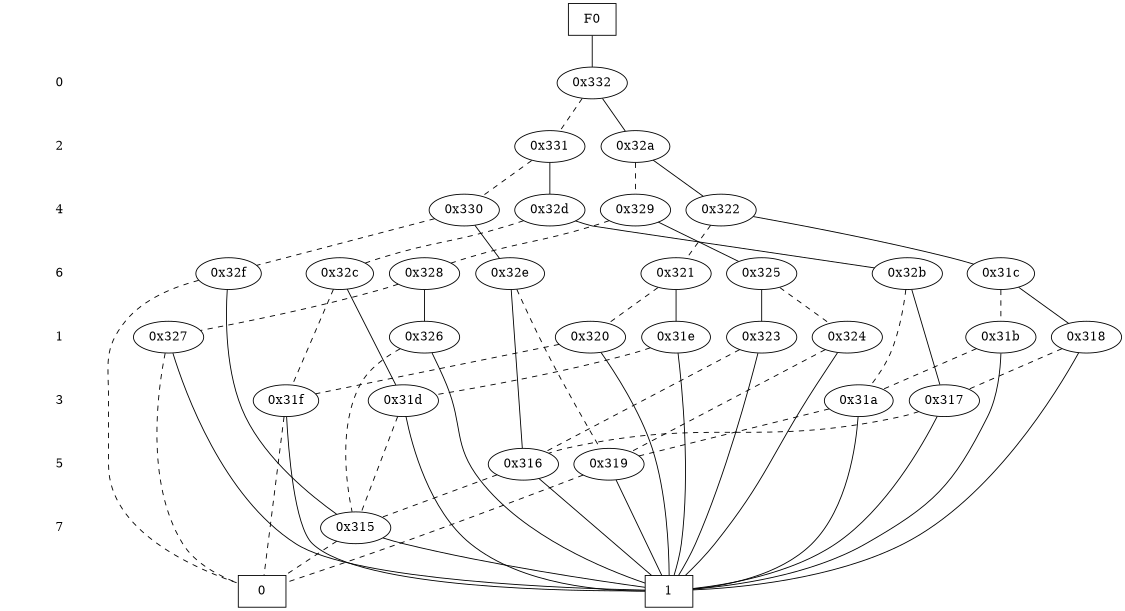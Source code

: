digraph "DD" {
size = "7.5,10"
center = true;
edge [dir = none];
{ node [shape = plaintext];
  edge [style = invis];
  "CONST NODES" [style = invis];
" 0 " -> " 2 " -> " 4 " -> " 6 " -> " 1 " -> " 3 " -> " 5 " -> " 7 " -> "CONST NODES"; 
}
{ rank = same; node [shape = box]; edge [style = invis];
"F0"; }
{ rank = same; " 0 ";
"0x332";
}
{ rank = same; " 2 ";
"0x331";
"0x32a";
}
{ rank = same; " 4 ";
"0x329";
"0x32d";
"0x322";
"0x330";
}
{ rank = same; " 6 ";
"0x325";
"0x32e";
"0x32f";
"0x31c";
"0x321";
"0x328";
"0x32b";
"0x32c";
}
{ rank = same; " 1 ";
"0x324";
"0x31b";
"0x31e";
"0x320";
"0x327";
"0x326";
"0x323";
"0x318";
}
{ rank = same; " 3 ";
"0x31a";
"0x31f";
"0x31d";
"0x317";
}
{ rank = same; " 5 ";
"0x319";
"0x316";
}
{ rank = same; " 7 ";
"0x315";
}
{ rank = same; "CONST NODES";
{ node [shape = box]; "0x2eb";
"0x2ea";
}
}
"F0" -> "0x332" [style = solid];
"0x332" -> "0x32a";
"0x332" -> "0x331" [style = dashed];
"0x331" -> "0x32d";
"0x331" -> "0x330" [style = dashed];
"0x32a" -> "0x322";
"0x32a" -> "0x329" [style = dashed];
"0x329" -> "0x325";
"0x329" -> "0x328" [style = dashed];
"0x32d" -> "0x32b";
"0x32d" -> "0x32c" [style = dashed];
"0x322" -> "0x31c";
"0x322" -> "0x321" [style = dashed];
"0x330" -> "0x32e";
"0x330" -> "0x32f" [style = dashed];
"0x325" -> "0x323";
"0x325" -> "0x324" [style = dashed];
"0x32e" -> "0x316";
"0x32e" -> "0x319" [style = dashed];
"0x32f" -> "0x315";
"0x32f" -> "0x2eb" [style = dashed];
"0x31c" -> "0x318";
"0x31c" -> "0x31b" [style = dashed];
"0x321" -> "0x31e";
"0x321" -> "0x320" [style = dashed];
"0x328" -> "0x326";
"0x328" -> "0x327" [style = dashed];
"0x32b" -> "0x317";
"0x32b" -> "0x31a" [style = dashed];
"0x32c" -> "0x31d";
"0x32c" -> "0x31f" [style = dashed];
"0x324" -> "0x2ea";
"0x324" -> "0x319" [style = dashed];
"0x31b" -> "0x2ea";
"0x31b" -> "0x31a" [style = dashed];
"0x31e" -> "0x2ea";
"0x31e" -> "0x31d" [style = dashed];
"0x320" -> "0x2ea";
"0x320" -> "0x31f" [style = dashed];
"0x327" -> "0x2ea";
"0x327" -> "0x2eb" [style = dashed];
"0x326" -> "0x2ea";
"0x326" -> "0x315" [style = dashed];
"0x323" -> "0x2ea";
"0x323" -> "0x316" [style = dashed];
"0x318" -> "0x2ea";
"0x318" -> "0x317" [style = dashed];
"0x31a" -> "0x2ea";
"0x31a" -> "0x319" [style = dashed];
"0x31f" -> "0x2ea";
"0x31f" -> "0x2eb" [style = dashed];
"0x31d" -> "0x2ea";
"0x31d" -> "0x315" [style = dashed];
"0x317" -> "0x2ea";
"0x317" -> "0x316" [style = dashed];
"0x319" -> "0x2ea";
"0x319" -> "0x2eb" [style = dashed];
"0x316" -> "0x2ea";
"0x316" -> "0x315" [style = dashed];
"0x315" -> "0x2ea";
"0x315" -> "0x2eb" [style = dashed];
"0x2eb" [label = "0"];
"0x2ea" [label = "1"];
}
